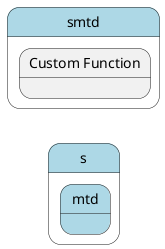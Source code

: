 @startuml
left to right direction


state "s" as s #lightblue {
state "mtd" as smtd #lightblue {
}
}


state "smtd" as pstatename #lightblue {
    state "Custom Function" as mtdfunction {
    }
}





@enduml
